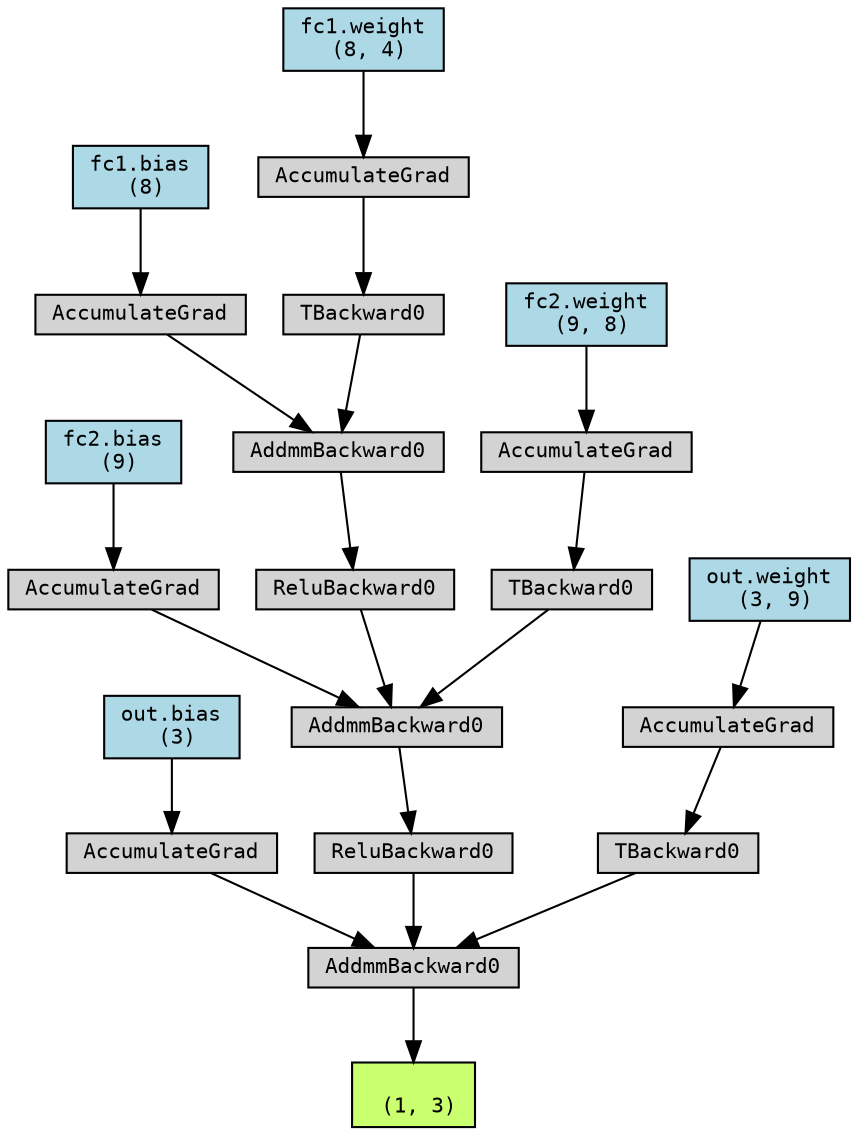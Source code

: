 digraph {
	graph [size="12,12"]
	node [align=left fontname=monospace fontsize=10 height=0.2 ranksep=0.1 shape=box style=filled]
	2196976993776 [label="
 (1, 3)" fillcolor=darkolivegreen1]
	2197715725776 [label=AddmmBackward0]
	2197668840928 -> 2197715725776
	2197712176304 [label="out.bias
 (3)" fillcolor=lightblue]
	2197712176304 -> 2197668840928
	2197668840928 [label=AccumulateGrad]
	2197715826048 -> 2197715725776
	2197715826048 [label=ReluBackward0]
	2197715826288 -> 2197715826048
	2197715826288 [label=AddmmBackward0]
	2197715825904 -> 2197715826288
	2197712176464 [label="fc2.bias
 (9)" fillcolor=lightblue]
	2197712176464 -> 2197715825904
	2197715825904 [label=AccumulateGrad]
	2197715815296 -> 2197715826288
	2197715815296 [label=ReluBackward0]
	2197715826432 -> 2197715815296
	2197715826432 [label=AddmmBackward0]
	2197715826576 -> 2197715826432
	2197715494272 [label="fc1.bias
 (8)" fillcolor=lightblue]
	2197715494272 -> 2197715826576
	2197715826576 [label=AccumulateGrad]
	2197715824512 -> 2197715826432
	2197715824512 [label=TBackward0]
	2197715824416 -> 2197715824512
	2197715493952 [label="fc1.weight
 (8, 4)" fillcolor=lightblue]
	2197715493952 -> 2197715824416
	2197715824416 [label=AccumulateGrad]
	2197715824320 -> 2197715826288
	2197715824320 [label=TBackward0]
	2197715814288 -> 2197715824320
	2197712175424 [label="fc2.weight
 (9, 8)" fillcolor=lightblue]
	2197712175424 -> 2197715814288
	2197715814288 [label=AccumulateGrad]
	2197715817024 -> 2197715725776
	2197715817024 [label=TBackward0]
	2197715826672 -> 2197715817024
	2197712176544 [label="out.weight
 (3, 9)" fillcolor=lightblue]
	2197712176544 -> 2197715826672
	2197715826672 [label=AccumulateGrad]
	2197715725776 -> 2196976993776
}

